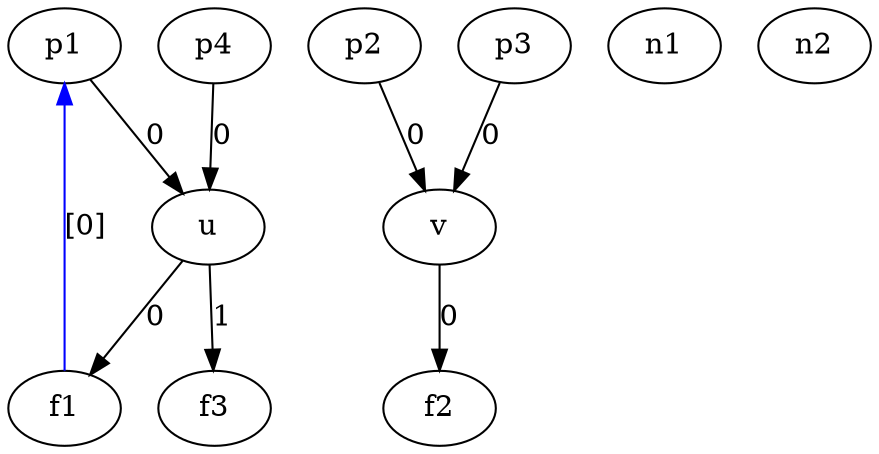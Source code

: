digraph G {
p1;
p4;
p2;
p3;
u;
v;
f1;
f3;
f2;
n1;
n2;
p1 -> u  [color=black, label=0];
p4 -> u  [color=black, label=0];
u -> f1  [color=black, label=0];
u -> f3  [color=black, label=1];
p2 -> v  [color=black, label=0];
p3 -> v  [color=black, label=0];
v -> f2  [color=black, label=0];
f1 -> p1  [color=blue, label="[0]"];
}
